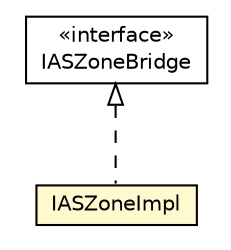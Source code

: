 #!/usr/local/bin/dot
#
# Class diagram 
# Generated by UMLGraph version R5_6-24-gf6e263 (http://www.umlgraph.org/)
#

digraph G {
	edge [fontname="Helvetica",fontsize=10,labelfontname="Helvetica",labelfontsize=10];
	node [fontname="Helvetica",fontsize=10,shape=plaintext];
	nodesep=0.25;
	ranksep=0.5;
	// org.universAAL.lddi.zigbee.commissioning.clusters.api.IASZoneBridge
	c173663 [label=<<table title="org.universAAL.lddi.zigbee.commissioning.clusters.api.IASZoneBridge" border="0" cellborder="1" cellspacing="0" cellpadding="2" port="p" href="../api/IASZoneBridge.html">
		<tr><td><table border="0" cellspacing="0" cellpadding="1">
<tr><td align="center" balign="center"> &#171;interface&#187; </td></tr>
<tr><td align="center" balign="center"> IASZoneBridge </td></tr>
		</table></td></tr>
		</table>>, URL="../api/IASZoneBridge.html", fontname="Helvetica", fontcolor="black", fontsize=10.0];
	// org.universAAL.lddi.zigbee.commissioning.clusters.impl.IASZoneImpl
	c173665 [label=<<table title="org.universAAL.lddi.zigbee.commissioning.clusters.impl.IASZoneImpl" border="0" cellborder="1" cellspacing="0" cellpadding="2" port="p" bgcolor="lemonChiffon" href="./IASZoneImpl.html">
		<tr><td><table border="0" cellspacing="0" cellpadding="1">
<tr><td align="center" balign="center"> IASZoneImpl </td></tr>
		</table></td></tr>
		</table>>, URL="./IASZoneImpl.html", fontname="Helvetica", fontcolor="black", fontsize=10.0];
	//org.universAAL.lddi.zigbee.commissioning.clusters.impl.IASZoneImpl implements org.universAAL.lddi.zigbee.commissioning.clusters.api.IASZoneBridge
	c173663:p -> c173665:p [dir=back,arrowtail=empty,style=dashed];
}

